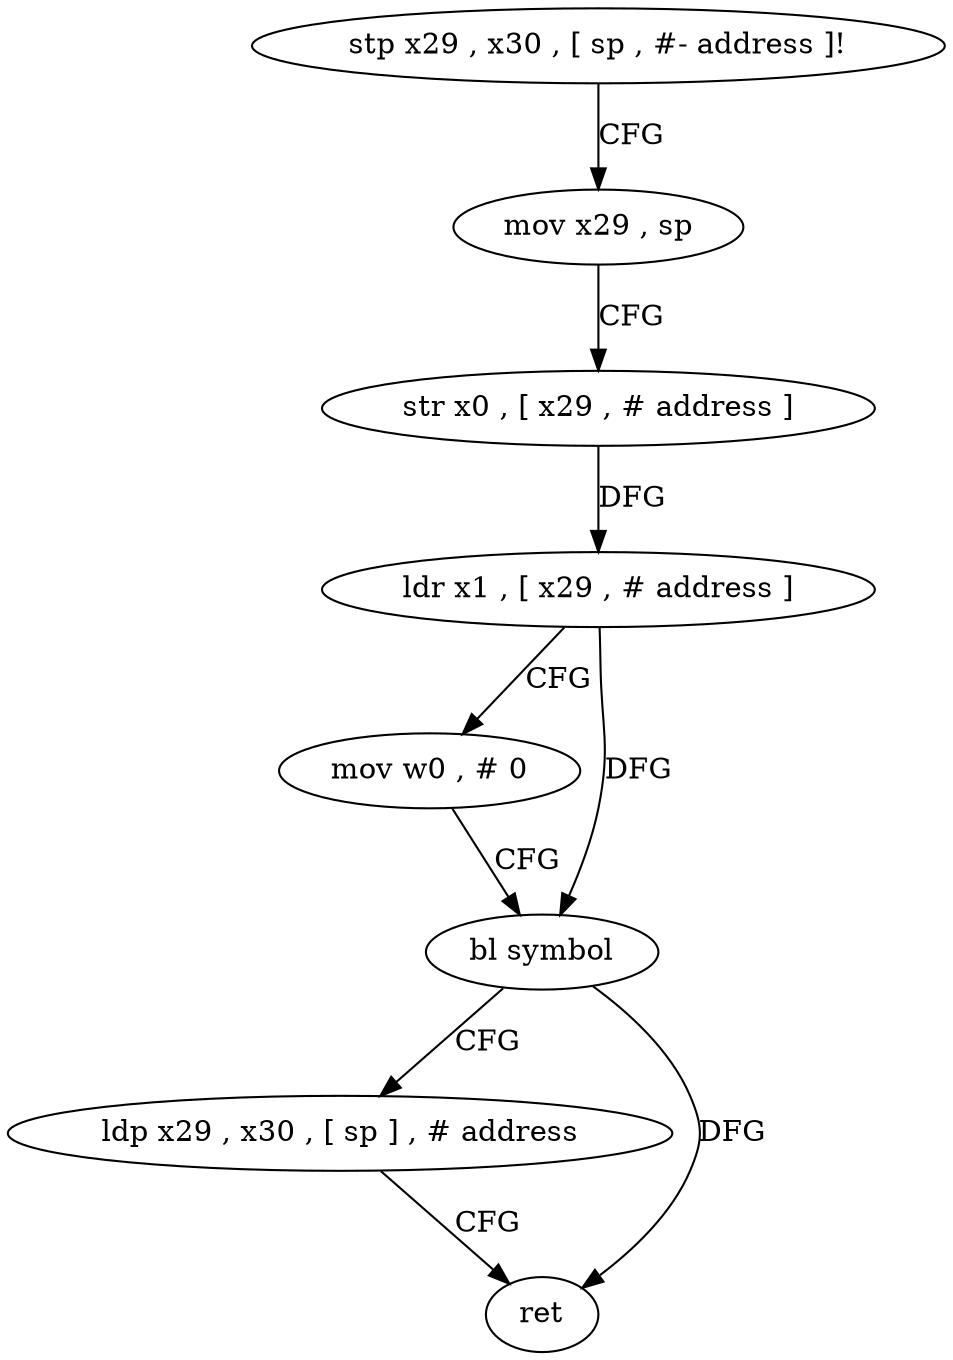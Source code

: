 digraph "func" {
"4382348" [label = "stp x29 , x30 , [ sp , #- address ]!" ]
"4382352" [label = "mov x29 , sp" ]
"4382356" [label = "str x0 , [ x29 , # address ]" ]
"4382360" [label = "ldr x1 , [ x29 , # address ]" ]
"4382364" [label = "mov w0 , # 0" ]
"4382368" [label = "bl symbol" ]
"4382372" [label = "ldp x29 , x30 , [ sp ] , # address" ]
"4382376" [label = "ret" ]
"4382348" -> "4382352" [ label = "CFG" ]
"4382352" -> "4382356" [ label = "CFG" ]
"4382356" -> "4382360" [ label = "DFG" ]
"4382360" -> "4382364" [ label = "CFG" ]
"4382360" -> "4382368" [ label = "DFG" ]
"4382364" -> "4382368" [ label = "CFG" ]
"4382368" -> "4382372" [ label = "CFG" ]
"4382368" -> "4382376" [ label = "DFG" ]
"4382372" -> "4382376" [ label = "CFG" ]
}
